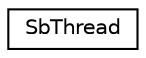 digraph "Graphical Class Hierarchy"
{
 // LATEX_PDF_SIZE
  edge [fontname="Helvetica",fontsize="10",labelfontname="Helvetica",labelfontsize="10"];
  node [fontname="Helvetica",fontsize="10",shape=record];
  rankdir="LR";
  Node0 [label="SbThread",height=0.2,width=0.4,color="black", fillcolor="white", style="filled",URL="$classSbThread.html",tooltip=" "];
}
